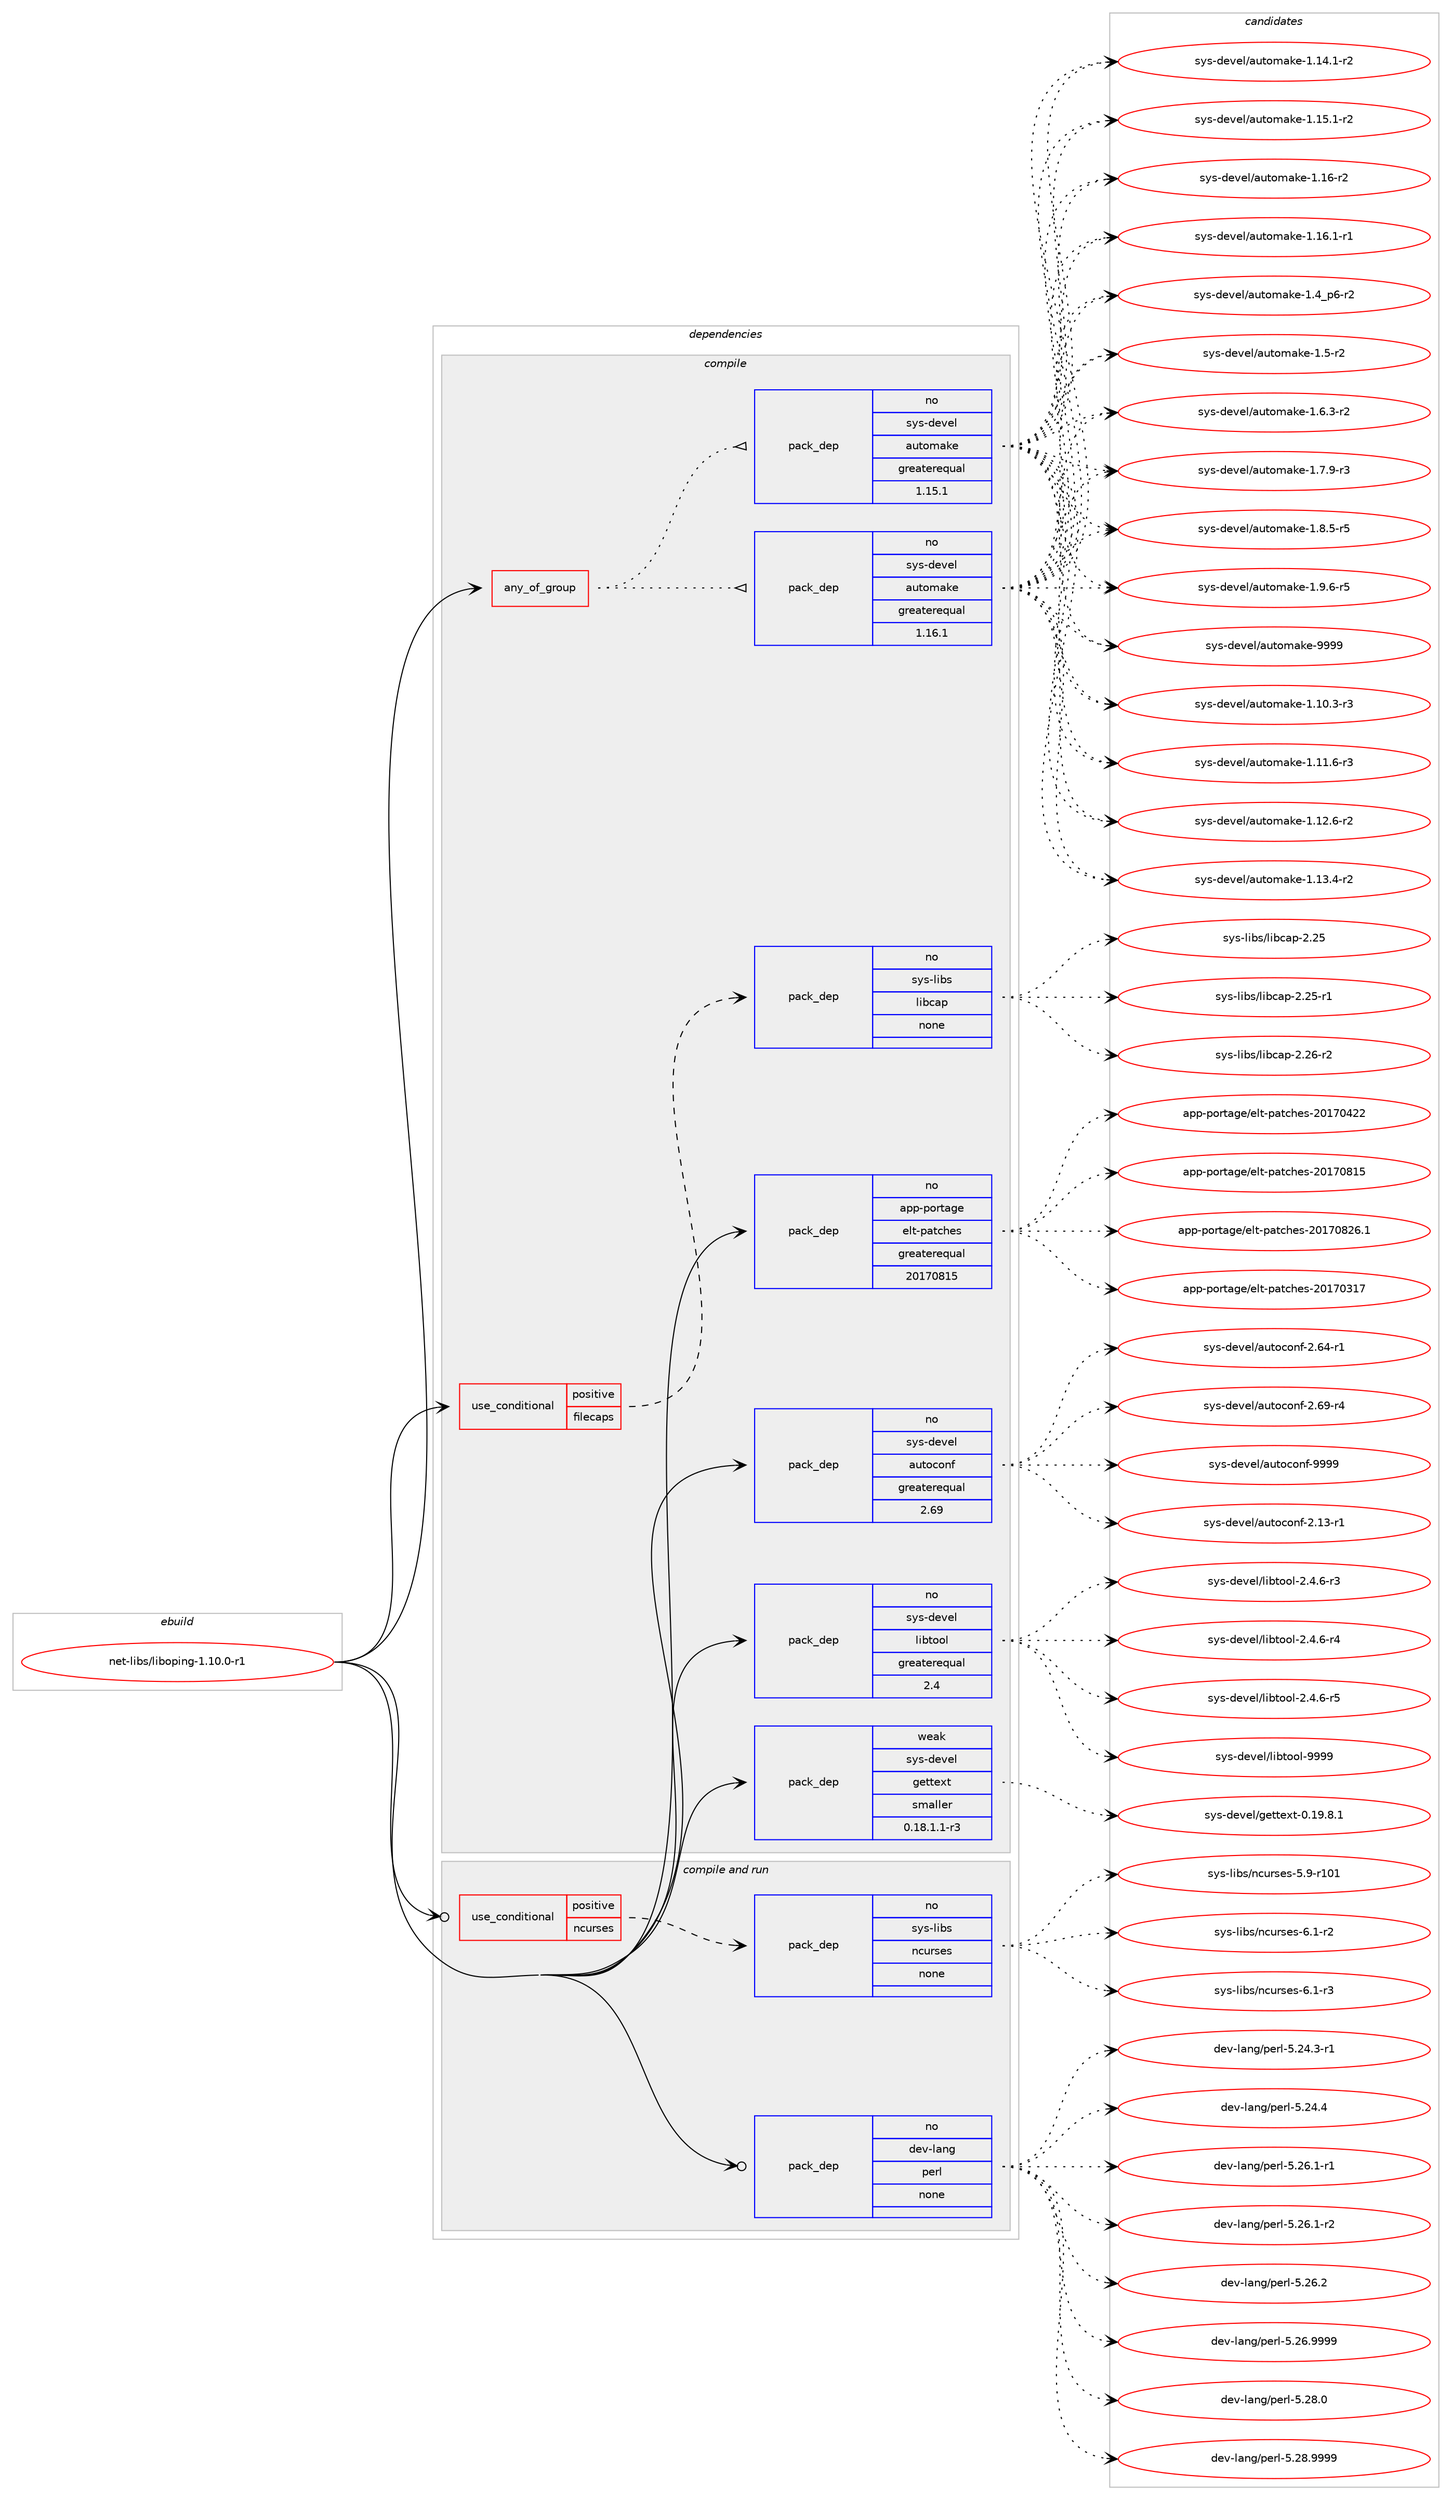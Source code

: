 digraph prolog {

# *************
# Graph options
# *************

newrank=true;
concentrate=true;
compound=true;
graph [rankdir=LR,fontname=Helvetica,fontsize=10,ranksep=1.5];#, ranksep=2.5, nodesep=0.2];
edge  [arrowhead=vee];
node  [fontname=Helvetica,fontsize=10];

# **********
# The ebuild
# **********

subgraph cluster_leftcol {
color=gray;
rank=same;
label=<<i>ebuild</i>>;
id [label="net-libs/liboping-1.10.0-r1", color=red, width=4, href="../net-libs/liboping-1.10.0-r1.svg"];
}

# ****************
# The dependencies
# ****************

subgraph cluster_midcol {
color=gray;
label=<<i>dependencies</i>>;
subgraph cluster_compile {
fillcolor="#eeeeee";
style=filled;
label=<<i>compile</i>>;
subgraph any26146 {
dependency1660075 [label=<<TABLE BORDER="0" CELLBORDER="1" CELLSPACING="0" CELLPADDING="4"><TR><TD CELLPADDING="10">any_of_group</TD></TR></TABLE>>, shape=none, color=red];subgraph pack1186881 {
dependency1660076 [label=<<TABLE BORDER="0" CELLBORDER="1" CELLSPACING="0" CELLPADDING="4" WIDTH="220"><TR><TD ROWSPAN="6" CELLPADDING="30">pack_dep</TD></TR><TR><TD WIDTH="110">no</TD></TR><TR><TD>sys-devel</TD></TR><TR><TD>automake</TD></TR><TR><TD>greaterequal</TD></TR><TR><TD>1.16.1</TD></TR></TABLE>>, shape=none, color=blue];
}
dependency1660075:e -> dependency1660076:w [weight=20,style="dotted",arrowhead="oinv"];
subgraph pack1186882 {
dependency1660077 [label=<<TABLE BORDER="0" CELLBORDER="1" CELLSPACING="0" CELLPADDING="4" WIDTH="220"><TR><TD ROWSPAN="6" CELLPADDING="30">pack_dep</TD></TR><TR><TD WIDTH="110">no</TD></TR><TR><TD>sys-devel</TD></TR><TR><TD>automake</TD></TR><TR><TD>greaterequal</TD></TR><TR><TD>1.15.1</TD></TR></TABLE>>, shape=none, color=blue];
}
dependency1660075:e -> dependency1660077:w [weight=20,style="dotted",arrowhead="oinv"];
}
id:e -> dependency1660075:w [weight=20,style="solid",arrowhead="vee"];
subgraph cond446260 {
dependency1660078 [label=<<TABLE BORDER="0" CELLBORDER="1" CELLSPACING="0" CELLPADDING="4"><TR><TD ROWSPAN="3" CELLPADDING="10">use_conditional</TD></TR><TR><TD>positive</TD></TR><TR><TD>filecaps</TD></TR></TABLE>>, shape=none, color=red];
subgraph pack1186883 {
dependency1660079 [label=<<TABLE BORDER="0" CELLBORDER="1" CELLSPACING="0" CELLPADDING="4" WIDTH="220"><TR><TD ROWSPAN="6" CELLPADDING="30">pack_dep</TD></TR><TR><TD WIDTH="110">no</TD></TR><TR><TD>sys-libs</TD></TR><TR><TD>libcap</TD></TR><TR><TD>none</TD></TR><TR><TD></TD></TR></TABLE>>, shape=none, color=blue];
}
dependency1660078:e -> dependency1660079:w [weight=20,style="dashed",arrowhead="vee"];
}
id:e -> dependency1660078:w [weight=20,style="solid",arrowhead="vee"];
subgraph pack1186884 {
dependency1660080 [label=<<TABLE BORDER="0" CELLBORDER="1" CELLSPACING="0" CELLPADDING="4" WIDTH="220"><TR><TD ROWSPAN="6" CELLPADDING="30">pack_dep</TD></TR><TR><TD WIDTH="110">no</TD></TR><TR><TD>app-portage</TD></TR><TR><TD>elt-patches</TD></TR><TR><TD>greaterequal</TD></TR><TR><TD>20170815</TD></TR></TABLE>>, shape=none, color=blue];
}
id:e -> dependency1660080:w [weight=20,style="solid",arrowhead="vee"];
subgraph pack1186885 {
dependency1660081 [label=<<TABLE BORDER="0" CELLBORDER="1" CELLSPACING="0" CELLPADDING="4" WIDTH="220"><TR><TD ROWSPAN="6" CELLPADDING="30">pack_dep</TD></TR><TR><TD WIDTH="110">no</TD></TR><TR><TD>sys-devel</TD></TR><TR><TD>autoconf</TD></TR><TR><TD>greaterequal</TD></TR><TR><TD>2.69</TD></TR></TABLE>>, shape=none, color=blue];
}
id:e -> dependency1660081:w [weight=20,style="solid",arrowhead="vee"];
subgraph pack1186886 {
dependency1660082 [label=<<TABLE BORDER="0" CELLBORDER="1" CELLSPACING="0" CELLPADDING="4" WIDTH="220"><TR><TD ROWSPAN="6" CELLPADDING="30">pack_dep</TD></TR><TR><TD WIDTH="110">no</TD></TR><TR><TD>sys-devel</TD></TR><TR><TD>libtool</TD></TR><TR><TD>greaterequal</TD></TR><TR><TD>2.4</TD></TR></TABLE>>, shape=none, color=blue];
}
id:e -> dependency1660082:w [weight=20,style="solid",arrowhead="vee"];
subgraph pack1186887 {
dependency1660083 [label=<<TABLE BORDER="0" CELLBORDER="1" CELLSPACING="0" CELLPADDING="4" WIDTH="220"><TR><TD ROWSPAN="6" CELLPADDING="30">pack_dep</TD></TR><TR><TD WIDTH="110">weak</TD></TR><TR><TD>sys-devel</TD></TR><TR><TD>gettext</TD></TR><TR><TD>smaller</TD></TR><TR><TD>0.18.1.1-r3</TD></TR></TABLE>>, shape=none, color=blue];
}
id:e -> dependency1660083:w [weight=20,style="solid",arrowhead="vee"];
}
subgraph cluster_compileandrun {
fillcolor="#eeeeee";
style=filled;
label=<<i>compile and run</i>>;
subgraph cond446261 {
dependency1660084 [label=<<TABLE BORDER="0" CELLBORDER="1" CELLSPACING="0" CELLPADDING="4"><TR><TD ROWSPAN="3" CELLPADDING="10">use_conditional</TD></TR><TR><TD>positive</TD></TR><TR><TD>ncurses</TD></TR></TABLE>>, shape=none, color=red];
subgraph pack1186888 {
dependency1660085 [label=<<TABLE BORDER="0" CELLBORDER="1" CELLSPACING="0" CELLPADDING="4" WIDTH="220"><TR><TD ROWSPAN="6" CELLPADDING="30">pack_dep</TD></TR><TR><TD WIDTH="110">no</TD></TR><TR><TD>sys-libs</TD></TR><TR><TD>ncurses</TD></TR><TR><TD>none</TD></TR><TR><TD></TD></TR></TABLE>>, shape=none, color=blue];
}
dependency1660084:e -> dependency1660085:w [weight=20,style="dashed",arrowhead="vee"];
}
id:e -> dependency1660084:w [weight=20,style="solid",arrowhead="odotvee"];
subgraph pack1186889 {
dependency1660086 [label=<<TABLE BORDER="0" CELLBORDER="1" CELLSPACING="0" CELLPADDING="4" WIDTH="220"><TR><TD ROWSPAN="6" CELLPADDING="30">pack_dep</TD></TR><TR><TD WIDTH="110">no</TD></TR><TR><TD>dev-lang</TD></TR><TR><TD>perl</TD></TR><TR><TD>none</TD></TR><TR><TD></TD></TR></TABLE>>, shape=none, color=blue];
}
id:e -> dependency1660086:w [weight=20,style="solid",arrowhead="odotvee"];
}
subgraph cluster_run {
fillcolor="#eeeeee";
style=filled;
label=<<i>run</i>>;
}
}

# **************
# The candidates
# **************

subgraph cluster_choices {
rank=same;
color=gray;
label=<<i>candidates</i>>;

subgraph choice1186881 {
color=black;
nodesep=1;
choice11512111545100101118101108479711711611110997107101454946494846514511451 [label="sys-devel/automake-1.10.3-r3", color=red, width=4,href="../sys-devel/automake-1.10.3-r3.svg"];
choice11512111545100101118101108479711711611110997107101454946494946544511451 [label="sys-devel/automake-1.11.6-r3", color=red, width=4,href="../sys-devel/automake-1.11.6-r3.svg"];
choice11512111545100101118101108479711711611110997107101454946495046544511450 [label="sys-devel/automake-1.12.6-r2", color=red, width=4,href="../sys-devel/automake-1.12.6-r2.svg"];
choice11512111545100101118101108479711711611110997107101454946495146524511450 [label="sys-devel/automake-1.13.4-r2", color=red, width=4,href="../sys-devel/automake-1.13.4-r2.svg"];
choice11512111545100101118101108479711711611110997107101454946495246494511450 [label="sys-devel/automake-1.14.1-r2", color=red, width=4,href="../sys-devel/automake-1.14.1-r2.svg"];
choice11512111545100101118101108479711711611110997107101454946495346494511450 [label="sys-devel/automake-1.15.1-r2", color=red, width=4,href="../sys-devel/automake-1.15.1-r2.svg"];
choice1151211154510010111810110847971171161111099710710145494649544511450 [label="sys-devel/automake-1.16-r2", color=red, width=4,href="../sys-devel/automake-1.16-r2.svg"];
choice11512111545100101118101108479711711611110997107101454946495446494511449 [label="sys-devel/automake-1.16.1-r1", color=red, width=4,href="../sys-devel/automake-1.16.1-r1.svg"];
choice115121115451001011181011084797117116111109971071014549465295112544511450 [label="sys-devel/automake-1.4_p6-r2", color=red, width=4,href="../sys-devel/automake-1.4_p6-r2.svg"];
choice11512111545100101118101108479711711611110997107101454946534511450 [label="sys-devel/automake-1.5-r2", color=red, width=4,href="../sys-devel/automake-1.5-r2.svg"];
choice115121115451001011181011084797117116111109971071014549465446514511450 [label="sys-devel/automake-1.6.3-r2", color=red, width=4,href="../sys-devel/automake-1.6.3-r2.svg"];
choice115121115451001011181011084797117116111109971071014549465546574511451 [label="sys-devel/automake-1.7.9-r3", color=red, width=4,href="../sys-devel/automake-1.7.9-r3.svg"];
choice115121115451001011181011084797117116111109971071014549465646534511453 [label="sys-devel/automake-1.8.5-r5", color=red, width=4,href="../sys-devel/automake-1.8.5-r5.svg"];
choice115121115451001011181011084797117116111109971071014549465746544511453 [label="sys-devel/automake-1.9.6-r5", color=red, width=4,href="../sys-devel/automake-1.9.6-r5.svg"];
choice115121115451001011181011084797117116111109971071014557575757 [label="sys-devel/automake-9999", color=red, width=4,href="../sys-devel/automake-9999.svg"];
dependency1660076:e -> choice11512111545100101118101108479711711611110997107101454946494846514511451:w [style=dotted,weight="100"];
dependency1660076:e -> choice11512111545100101118101108479711711611110997107101454946494946544511451:w [style=dotted,weight="100"];
dependency1660076:e -> choice11512111545100101118101108479711711611110997107101454946495046544511450:w [style=dotted,weight="100"];
dependency1660076:e -> choice11512111545100101118101108479711711611110997107101454946495146524511450:w [style=dotted,weight="100"];
dependency1660076:e -> choice11512111545100101118101108479711711611110997107101454946495246494511450:w [style=dotted,weight="100"];
dependency1660076:e -> choice11512111545100101118101108479711711611110997107101454946495346494511450:w [style=dotted,weight="100"];
dependency1660076:e -> choice1151211154510010111810110847971171161111099710710145494649544511450:w [style=dotted,weight="100"];
dependency1660076:e -> choice11512111545100101118101108479711711611110997107101454946495446494511449:w [style=dotted,weight="100"];
dependency1660076:e -> choice115121115451001011181011084797117116111109971071014549465295112544511450:w [style=dotted,weight="100"];
dependency1660076:e -> choice11512111545100101118101108479711711611110997107101454946534511450:w [style=dotted,weight="100"];
dependency1660076:e -> choice115121115451001011181011084797117116111109971071014549465446514511450:w [style=dotted,weight="100"];
dependency1660076:e -> choice115121115451001011181011084797117116111109971071014549465546574511451:w [style=dotted,weight="100"];
dependency1660076:e -> choice115121115451001011181011084797117116111109971071014549465646534511453:w [style=dotted,weight="100"];
dependency1660076:e -> choice115121115451001011181011084797117116111109971071014549465746544511453:w [style=dotted,weight="100"];
dependency1660076:e -> choice115121115451001011181011084797117116111109971071014557575757:w [style=dotted,weight="100"];
}
subgraph choice1186882 {
color=black;
nodesep=1;
choice11512111545100101118101108479711711611110997107101454946494846514511451 [label="sys-devel/automake-1.10.3-r3", color=red, width=4,href="../sys-devel/automake-1.10.3-r3.svg"];
choice11512111545100101118101108479711711611110997107101454946494946544511451 [label="sys-devel/automake-1.11.6-r3", color=red, width=4,href="../sys-devel/automake-1.11.6-r3.svg"];
choice11512111545100101118101108479711711611110997107101454946495046544511450 [label="sys-devel/automake-1.12.6-r2", color=red, width=4,href="../sys-devel/automake-1.12.6-r2.svg"];
choice11512111545100101118101108479711711611110997107101454946495146524511450 [label="sys-devel/automake-1.13.4-r2", color=red, width=4,href="../sys-devel/automake-1.13.4-r2.svg"];
choice11512111545100101118101108479711711611110997107101454946495246494511450 [label="sys-devel/automake-1.14.1-r2", color=red, width=4,href="../sys-devel/automake-1.14.1-r2.svg"];
choice11512111545100101118101108479711711611110997107101454946495346494511450 [label="sys-devel/automake-1.15.1-r2", color=red, width=4,href="../sys-devel/automake-1.15.1-r2.svg"];
choice1151211154510010111810110847971171161111099710710145494649544511450 [label="sys-devel/automake-1.16-r2", color=red, width=4,href="../sys-devel/automake-1.16-r2.svg"];
choice11512111545100101118101108479711711611110997107101454946495446494511449 [label="sys-devel/automake-1.16.1-r1", color=red, width=4,href="../sys-devel/automake-1.16.1-r1.svg"];
choice115121115451001011181011084797117116111109971071014549465295112544511450 [label="sys-devel/automake-1.4_p6-r2", color=red, width=4,href="../sys-devel/automake-1.4_p6-r2.svg"];
choice11512111545100101118101108479711711611110997107101454946534511450 [label="sys-devel/automake-1.5-r2", color=red, width=4,href="../sys-devel/automake-1.5-r2.svg"];
choice115121115451001011181011084797117116111109971071014549465446514511450 [label="sys-devel/automake-1.6.3-r2", color=red, width=4,href="../sys-devel/automake-1.6.3-r2.svg"];
choice115121115451001011181011084797117116111109971071014549465546574511451 [label="sys-devel/automake-1.7.9-r3", color=red, width=4,href="../sys-devel/automake-1.7.9-r3.svg"];
choice115121115451001011181011084797117116111109971071014549465646534511453 [label="sys-devel/automake-1.8.5-r5", color=red, width=4,href="../sys-devel/automake-1.8.5-r5.svg"];
choice115121115451001011181011084797117116111109971071014549465746544511453 [label="sys-devel/automake-1.9.6-r5", color=red, width=4,href="../sys-devel/automake-1.9.6-r5.svg"];
choice115121115451001011181011084797117116111109971071014557575757 [label="sys-devel/automake-9999", color=red, width=4,href="../sys-devel/automake-9999.svg"];
dependency1660077:e -> choice11512111545100101118101108479711711611110997107101454946494846514511451:w [style=dotted,weight="100"];
dependency1660077:e -> choice11512111545100101118101108479711711611110997107101454946494946544511451:w [style=dotted,weight="100"];
dependency1660077:e -> choice11512111545100101118101108479711711611110997107101454946495046544511450:w [style=dotted,weight="100"];
dependency1660077:e -> choice11512111545100101118101108479711711611110997107101454946495146524511450:w [style=dotted,weight="100"];
dependency1660077:e -> choice11512111545100101118101108479711711611110997107101454946495246494511450:w [style=dotted,weight="100"];
dependency1660077:e -> choice11512111545100101118101108479711711611110997107101454946495346494511450:w [style=dotted,weight="100"];
dependency1660077:e -> choice1151211154510010111810110847971171161111099710710145494649544511450:w [style=dotted,weight="100"];
dependency1660077:e -> choice11512111545100101118101108479711711611110997107101454946495446494511449:w [style=dotted,weight="100"];
dependency1660077:e -> choice115121115451001011181011084797117116111109971071014549465295112544511450:w [style=dotted,weight="100"];
dependency1660077:e -> choice11512111545100101118101108479711711611110997107101454946534511450:w [style=dotted,weight="100"];
dependency1660077:e -> choice115121115451001011181011084797117116111109971071014549465446514511450:w [style=dotted,weight="100"];
dependency1660077:e -> choice115121115451001011181011084797117116111109971071014549465546574511451:w [style=dotted,weight="100"];
dependency1660077:e -> choice115121115451001011181011084797117116111109971071014549465646534511453:w [style=dotted,weight="100"];
dependency1660077:e -> choice115121115451001011181011084797117116111109971071014549465746544511453:w [style=dotted,weight="100"];
dependency1660077:e -> choice115121115451001011181011084797117116111109971071014557575757:w [style=dotted,weight="100"];
}
subgraph choice1186883 {
color=black;
nodesep=1;
choice1151211154510810598115471081059899971124550465053 [label="sys-libs/libcap-2.25", color=red, width=4,href="../sys-libs/libcap-2.25.svg"];
choice11512111545108105981154710810598999711245504650534511449 [label="sys-libs/libcap-2.25-r1", color=red, width=4,href="../sys-libs/libcap-2.25-r1.svg"];
choice11512111545108105981154710810598999711245504650544511450 [label="sys-libs/libcap-2.26-r2", color=red, width=4,href="../sys-libs/libcap-2.26-r2.svg"];
dependency1660079:e -> choice1151211154510810598115471081059899971124550465053:w [style=dotted,weight="100"];
dependency1660079:e -> choice11512111545108105981154710810598999711245504650534511449:w [style=dotted,weight="100"];
dependency1660079:e -> choice11512111545108105981154710810598999711245504650544511450:w [style=dotted,weight="100"];
}
subgraph choice1186884 {
color=black;
nodesep=1;
choice97112112451121111141169710310147101108116451129711699104101115455048495548514955 [label="app-portage/elt-patches-20170317", color=red, width=4,href="../app-portage/elt-patches-20170317.svg"];
choice97112112451121111141169710310147101108116451129711699104101115455048495548525050 [label="app-portage/elt-patches-20170422", color=red, width=4,href="../app-portage/elt-patches-20170422.svg"];
choice97112112451121111141169710310147101108116451129711699104101115455048495548564953 [label="app-portage/elt-patches-20170815", color=red, width=4,href="../app-portage/elt-patches-20170815.svg"];
choice971121124511211111411697103101471011081164511297116991041011154550484955485650544649 [label="app-portage/elt-patches-20170826.1", color=red, width=4,href="../app-portage/elt-patches-20170826.1.svg"];
dependency1660080:e -> choice97112112451121111141169710310147101108116451129711699104101115455048495548514955:w [style=dotted,weight="100"];
dependency1660080:e -> choice97112112451121111141169710310147101108116451129711699104101115455048495548525050:w [style=dotted,weight="100"];
dependency1660080:e -> choice97112112451121111141169710310147101108116451129711699104101115455048495548564953:w [style=dotted,weight="100"];
dependency1660080:e -> choice971121124511211111411697103101471011081164511297116991041011154550484955485650544649:w [style=dotted,weight="100"];
}
subgraph choice1186885 {
color=black;
nodesep=1;
choice1151211154510010111810110847971171161119911111010245504649514511449 [label="sys-devel/autoconf-2.13-r1", color=red, width=4,href="../sys-devel/autoconf-2.13-r1.svg"];
choice1151211154510010111810110847971171161119911111010245504654524511449 [label="sys-devel/autoconf-2.64-r1", color=red, width=4,href="../sys-devel/autoconf-2.64-r1.svg"];
choice1151211154510010111810110847971171161119911111010245504654574511452 [label="sys-devel/autoconf-2.69-r4", color=red, width=4,href="../sys-devel/autoconf-2.69-r4.svg"];
choice115121115451001011181011084797117116111991111101024557575757 [label="sys-devel/autoconf-9999", color=red, width=4,href="../sys-devel/autoconf-9999.svg"];
dependency1660081:e -> choice1151211154510010111810110847971171161119911111010245504649514511449:w [style=dotted,weight="100"];
dependency1660081:e -> choice1151211154510010111810110847971171161119911111010245504654524511449:w [style=dotted,weight="100"];
dependency1660081:e -> choice1151211154510010111810110847971171161119911111010245504654574511452:w [style=dotted,weight="100"];
dependency1660081:e -> choice115121115451001011181011084797117116111991111101024557575757:w [style=dotted,weight="100"];
}
subgraph choice1186886 {
color=black;
nodesep=1;
choice1151211154510010111810110847108105981161111111084550465246544511451 [label="sys-devel/libtool-2.4.6-r3", color=red, width=4,href="../sys-devel/libtool-2.4.6-r3.svg"];
choice1151211154510010111810110847108105981161111111084550465246544511452 [label="sys-devel/libtool-2.4.6-r4", color=red, width=4,href="../sys-devel/libtool-2.4.6-r4.svg"];
choice1151211154510010111810110847108105981161111111084550465246544511453 [label="sys-devel/libtool-2.4.6-r5", color=red, width=4,href="../sys-devel/libtool-2.4.6-r5.svg"];
choice1151211154510010111810110847108105981161111111084557575757 [label="sys-devel/libtool-9999", color=red, width=4,href="../sys-devel/libtool-9999.svg"];
dependency1660082:e -> choice1151211154510010111810110847108105981161111111084550465246544511451:w [style=dotted,weight="100"];
dependency1660082:e -> choice1151211154510010111810110847108105981161111111084550465246544511452:w [style=dotted,weight="100"];
dependency1660082:e -> choice1151211154510010111810110847108105981161111111084550465246544511453:w [style=dotted,weight="100"];
dependency1660082:e -> choice1151211154510010111810110847108105981161111111084557575757:w [style=dotted,weight="100"];
}
subgraph choice1186887 {
color=black;
nodesep=1;
choice1151211154510010111810110847103101116116101120116454846495746564649 [label="sys-devel/gettext-0.19.8.1", color=red, width=4,href="../sys-devel/gettext-0.19.8.1.svg"];
dependency1660083:e -> choice1151211154510010111810110847103101116116101120116454846495746564649:w [style=dotted,weight="100"];
}
subgraph choice1186888 {
color=black;
nodesep=1;
choice115121115451081059811547110991171141151011154553465745114494849 [label="sys-libs/ncurses-5.9-r101", color=red, width=4,href="../sys-libs/ncurses-5.9-r101.svg"];
choice11512111545108105981154711099117114115101115455446494511450 [label="sys-libs/ncurses-6.1-r2", color=red, width=4,href="../sys-libs/ncurses-6.1-r2.svg"];
choice11512111545108105981154711099117114115101115455446494511451 [label="sys-libs/ncurses-6.1-r3", color=red, width=4,href="../sys-libs/ncurses-6.1-r3.svg"];
dependency1660085:e -> choice115121115451081059811547110991171141151011154553465745114494849:w [style=dotted,weight="100"];
dependency1660085:e -> choice11512111545108105981154711099117114115101115455446494511450:w [style=dotted,weight="100"];
dependency1660085:e -> choice11512111545108105981154711099117114115101115455446494511451:w [style=dotted,weight="100"];
}
subgraph choice1186889 {
color=black;
nodesep=1;
choice100101118451089711010347112101114108455346505246514511449 [label="dev-lang/perl-5.24.3-r1", color=red, width=4,href="../dev-lang/perl-5.24.3-r1.svg"];
choice10010111845108971101034711210111410845534650524652 [label="dev-lang/perl-5.24.4", color=red, width=4,href="../dev-lang/perl-5.24.4.svg"];
choice100101118451089711010347112101114108455346505446494511449 [label="dev-lang/perl-5.26.1-r1", color=red, width=4,href="../dev-lang/perl-5.26.1-r1.svg"];
choice100101118451089711010347112101114108455346505446494511450 [label="dev-lang/perl-5.26.1-r2", color=red, width=4,href="../dev-lang/perl-5.26.1-r2.svg"];
choice10010111845108971101034711210111410845534650544650 [label="dev-lang/perl-5.26.2", color=red, width=4,href="../dev-lang/perl-5.26.2.svg"];
choice10010111845108971101034711210111410845534650544657575757 [label="dev-lang/perl-5.26.9999", color=red, width=4,href="../dev-lang/perl-5.26.9999.svg"];
choice10010111845108971101034711210111410845534650564648 [label="dev-lang/perl-5.28.0", color=red, width=4,href="../dev-lang/perl-5.28.0.svg"];
choice10010111845108971101034711210111410845534650564657575757 [label="dev-lang/perl-5.28.9999", color=red, width=4,href="../dev-lang/perl-5.28.9999.svg"];
dependency1660086:e -> choice100101118451089711010347112101114108455346505246514511449:w [style=dotted,weight="100"];
dependency1660086:e -> choice10010111845108971101034711210111410845534650524652:w [style=dotted,weight="100"];
dependency1660086:e -> choice100101118451089711010347112101114108455346505446494511449:w [style=dotted,weight="100"];
dependency1660086:e -> choice100101118451089711010347112101114108455346505446494511450:w [style=dotted,weight="100"];
dependency1660086:e -> choice10010111845108971101034711210111410845534650544650:w [style=dotted,weight="100"];
dependency1660086:e -> choice10010111845108971101034711210111410845534650544657575757:w [style=dotted,weight="100"];
dependency1660086:e -> choice10010111845108971101034711210111410845534650564648:w [style=dotted,weight="100"];
dependency1660086:e -> choice10010111845108971101034711210111410845534650564657575757:w [style=dotted,weight="100"];
}
}

}
